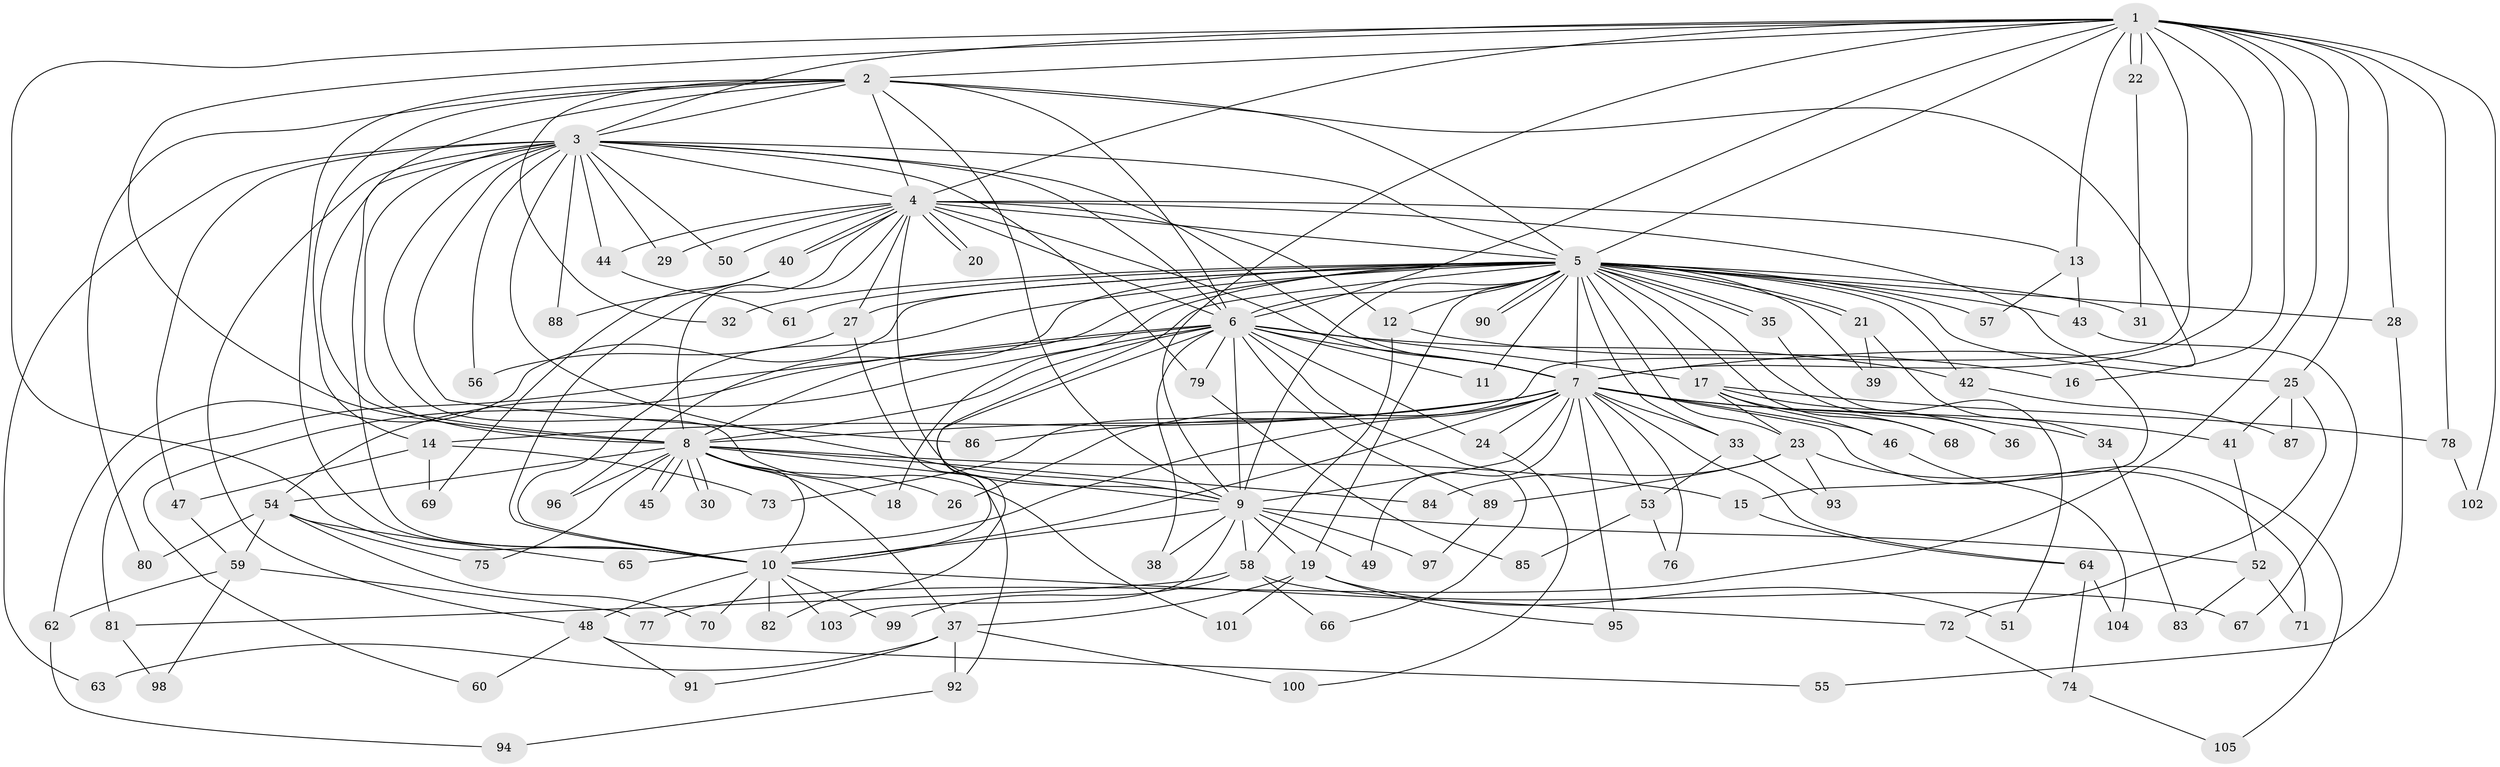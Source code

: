 // Generated by graph-tools (version 1.1) at 2025/25/03/09/25 03:25:45]
// undirected, 105 vertices, 235 edges
graph export_dot {
graph [start="1"]
  node [color=gray90,style=filled];
  1;
  2;
  3;
  4;
  5;
  6;
  7;
  8;
  9;
  10;
  11;
  12;
  13;
  14;
  15;
  16;
  17;
  18;
  19;
  20;
  21;
  22;
  23;
  24;
  25;
  26;
  27;
  28;
  29;
  30;
  31;
  32;
  33;
  34;
  35;
  36;
  37;
  38;
  39;
  40;
  41;
  42;
  43;
  44;
  45;
  46;
  47;
  48;
  49;
  50;
  51;
  52;
  53;
  54;
  55;
  56;
  57;
  58;
  59;
  60;
  61;
  62;
  63;
  64;
  65;
  66;
  67;
  68;
  69;
  70;
  71;
  72;
  73;
  74;
  75;
  76;
  77;
  78;
  79;
  80;
  81;
  82;
  83;
  84;
  85;
  86;
  87;
  88;
  89;
  90;
  91;
  92;
  93;
  94;
  95;
  96;
  97;
  98;
  99;
  100;
  101;
  102;
  103;
  104;
  105;
  1 -- 2;
  1 -- 3;
  1 -- 4;
  1 -- 5;
  1 -- 6;
  1 -- 7;
  1 -- 8;
  1 -- 9;
  1 -- 10;
  1 -- 13;
  1 -- 16;
  1 -- 22;
  1 -- 22;
  1 -- 25;
  1 -- 28;
  1 -- 73;
  1 -- 77;
  1 -- 78;
  1 -- 102;
  2 -- 3;
  2 -- 4;
  2 -- 5;
  2 -- 6;
  2 -- 7;
  2 -- 8;
  2 -- 9;
  2 -- 10;
  2 -- 14;
  2 -- 32;
  2 -- 80;
  3 -- 4;
  3 -- 5;
  3 -- 6;
  3 -- 7;
  3 -- 8;
  3 -- 9;
  3 -- 10;
  3 -- 29;
  3 -- 44;
  3 -- 47;
  3 -- 48;
  3 -- 50;
  3 -- 56;
  3 -- 63;
  3 -- 79;
  3 -- 86;
  3 -- 88;
  3 -- 101;
  4 -- 5;
  4 -- 6;
  4 -- 7;
  4 -- 8;
  4 -- 9;
  4 -- 10;
  4 -- 12;
  4 -- 13;
  4 -- 15;
  4 -- 20;
  4 -- 20;
  4 -- 27;
  4 -- 29;
  4 -- 40;
  4 -- 40;
  4 -- 44;
  4 -- 50;
  5 -- 6;
  5 -- 7;
  5 -- 8;
  5 -- 9;
  5 -- 10;
  5 -- 11;
  5 -- 12;
  5 -- 17;
  5 -- 18;
  5 -- 19;
  5 -- 21;
  5 -- 21;
  5 -- 23;
  5 -- 25;
  5 -- 27;
  5 -- 28;
  5 -- 31;
  5 -- 32;
  5 -- 33;
  5 -- 35;
  5 -- 35;
  5 -- 36;
  5 -- 39;
  5 -- 42;
  5 -- 43;
  5 -- 57;
  5 -- 61;
  5 -- 62;
  5 -- 68;
  5 -- 82;
  5 -- 90;
  5 -- 90;
  5 -- 96;
  6 -- 7;
  6 -- 8;
  6 -- 9;
  6 -- 10;
  6 -- 11;
  6 -- 17;
  6 -- 24;
  6 -- 38;
  6 -- 42;
  6 -- 54;
  6 -- 60;
  6 -- 66;
  6 -- 79;
  6 -- 81;
  6 -- 89;
  7 -- 8;
  7 -- 9;
  7 -- 10;
  7 -- 14;
  7 -- 24;
  7 -- 26;
  7 -- 33;
  7 -- 34;
  7 -- 41;
  7 -- 46;
  7 -- 49;
  7 -- 53;
  7 -- 64;
  7 -- 65;
  7 -- 76;
  7 -- 86;
  7 -- 95;
  7 -- 105;
  8 -- 9;
  8 -- 10;
  8 -- 15;
  8 -- 18;
  8 -- 26;
  8 -- 30;
  8 -- 30;
  8 -- 37;
  8 -- 45;
  8 -- 45;
  8 -- 54;
  8 -- 75;
  8 -- 84;
  8 -- 96;
  9 -- 10;
  9 -- 19;
  9 -- 38;
  9 -- 49;
  9 -- 52;
  9 -- 58;
  9 -- 97;
  9 -- 103;
  10 -- 48;
  10 -- 70;
  10 -- 72;
  10 -- 82;
  10 -- 99;
  10 -- 103;
  12 -- 16;
  12 -- 58;
  13 -- 43;
  13 -- 57;
  14 -- 47;
  14 -- 69;
  14 -- 73;
  15 -- 64;
  17 -- 23;
  17 -- 36;
  17 -- 46;
  17 -- 68;
  17 -- 78;
  19 -- 37;
  19 -- 51;
  19 -- 95;
  19 -- 101;
  21 -- 34;
  21 -- 39;
  22 -- 31;
  23 -- 71;
  23 -- 84;
  23 -- 89;
  23 -- 93;
  24 -- 100;
  25 -- 41;
  25 -- 72;
  25 -- 87;
  27 -- 56;
  27 -- 92;
  28 -- 55;
  33 -- 53;
  33 -- 93;
  34 -- 83;
  35 -- 51;
  37 -- 63;
  37 -- 91;
  37 -- 92;
  37 -- 100;
  40 -- 69;
  40 -- 88;
  41 -- 52;
  42 -- 87;
  43 -- 67;
  44 -- 61;
  46 -- 104;
  47 -- 59;
  48 -- 55;
  48 -- 60;
  48 -- 91;
  52 -- 71;
  52 -- 83;
  53 -- 76;
  53 -- 85;
  54 -- 59;
  54 -- 65;
  54 -- 70;
  54 -- 75;
  54 -- 80;
  58 -- 66;
  58 -- 67;
  58 -- 81;
  58 -- 99;
  59 -- 62;
  59 -- 77;
  59 -- 98;
  62 -- 94;
  64 -- 74;
  64 -- 104;
  72 -- 74;
  74 -- 105;
  78 -- 102;
  79 -- 85;
  81 -- 98;
  89 -- 97;
  92 -- 94;
}
